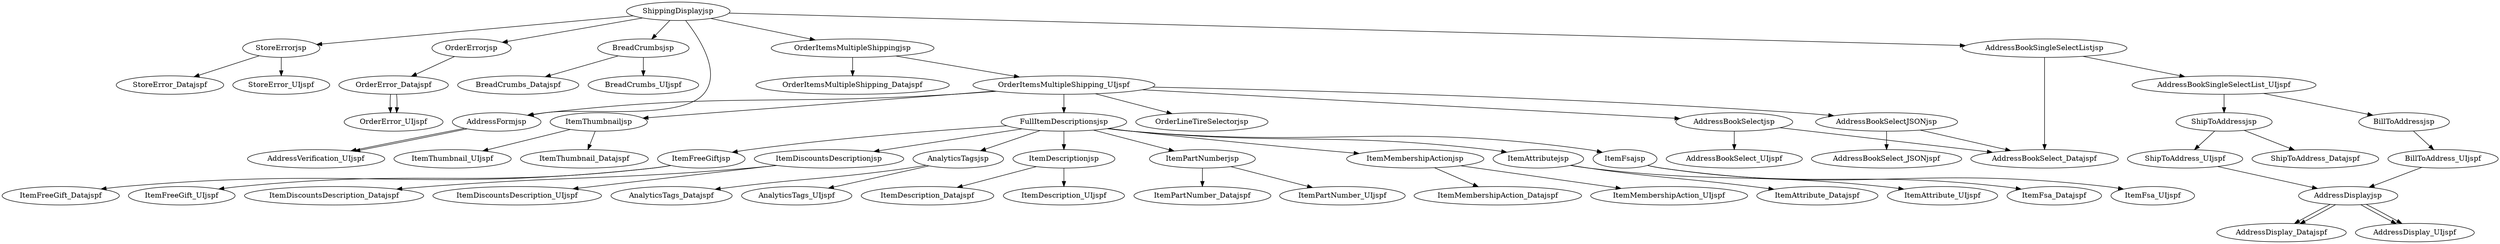 digraph rough {

	ShippingDisplayjsp -> StoreErrorjsp;
	StoreErrorjsp -> StoreError_Datajspf;
	StoreErrorjsp -> StoreError_UIjspf;
	ShippingDisplayjsp -> OrderErrorjsp;
	OrderErrorjsp -> OrderError_Datajspf;
	OrderError_Datajspf -> OrderError_UIjspf;
	OrderError_Datajspf -> OrderError_UIjspf;
	ShippingDisplayjsp -> BreadCrumbsjsp;
	BreadCrumbsjsp -> BreadCrumbs_Datajspf;
	BreadCrumbsjsp -> BreadCrumbs_UIjspf;
	ShippingDisplayjsp -> AddressFormjsp;
	AddressFormjsp -> AddressVerification_UIjspf;
	ShippingDisplayjsp -> AddressBookSingleSelectListjsp;
	AddressBookSingleSelectListjsp -> AddressBookSelect_Datajspf;
	AddressBookSingleSelectListjsp -> AddressBookSingleSelectList_UIjspf;
	AddressBookSingleSelectList_UIjspf -> ShipToAddressjsp;
	ShipToAddressjsp -> ShipToAddress_Datajspf;
	ShipToAddressjsp -> ShipToAddress_UIjspf;
	ShipToAddress_UIjspf -> AddressDisplayjsp;
	AddressDisplayjsp -> AddressDisplay_Datajspf;
	AddressDisplayjsp -> AddressDisplay_UIjspf;
	AddressBookSingleSelectList_UIjspf -> BillToAddressjsp;
	BillToAddressjsp -> BillToAddress_UIjspf;
	BillToAddress_UIjspf -> AddressDisplayjsp;
	AddressDisplayjsp -> AddressDisplay_Datajspf;
	AddressDisplayjsp -> AddressDisplay_UIjspf;
	ShippingDisplayjsp -> OrderItemsMultipleShippingjsp;
	OrderItemsMultipleShippingjsp -> OrderItemsMultipleShipping_Datajspf;
	OrderItemsMultipleShippingjsp -> OrderItemsMultipleShipping_UIjspf;
	OrderItemsMultipleShipping_UIjspf -> AddressBookSelectJSONjsp;
	AddressBookSelectJSONjsp -> AddressBookSelect_Datajspf;
	AddressBookSelectJSONjsp -> AddressBookSelect_JSONjspf;
	OrderItemsMultipleShipping_UIjspf -> AddressFormjsp;
	AddressFormjsp -> AddressVerification_UIjspf;
	OrderItemsMultipleShipping_UIjspf -> ItemThumbnailjsp;
	ItemThumbnailjsp -> ItemThumbnail_Datajspf;
	ItemThumbnailjsp -> ItemThumbnail_UIjspf;
	OrderItemsMultipleShipping_UIjspf -> FullItemDescriptionsjsp;
	FullItemDescriptionsjsp -> ItemDescriptionjsp;
	ItemDescriptionjsp -> ItemDescription_Datajspf;
	ItemDescriptionjsp -> ItemDescription_UIjspf;
	FullItemDescriptionsjsp -> ItemPartNumberjsp;
	ItemPartNumberjsp -> ItemPartNumber_Datajspf;
	ItemPartNumberjsp -> ItemPartNumber_UIjspf;
	FullItemDescriptionsjsp -> ItemMembershipActionjsp;
	ItemMembershipActionjsp -> ItemMembershipAction_Datajspf;
	ItemMembershipActionjsp -> ItemMembershipAction_UIjspf;
	FullItemDescriptionsjsp -> ItemAttributejsp;
	ItemAttributejsp -> ItemAttribute_Datajspf;
	ItemAttributejsp -> ItemAttribute_UIjspf;
	FullItemDescriptionsjsp -> ItemFsajsp;
	ItemFsajsp -> ItemFsa_Datajspf;
	ItemFsajsp -> ItemFsa_UIjspf;
	FullItemDescriptionsjsp -> ItemFreeGiftjsp;
	ItemFreeGiftjsp -> ItemFreeGift_Datajspf;
	ItemFreeGiftjsp -> ItemFreeGift_UIjspf;
	FullItemDescriptionsjsp -> ItemDiscountsDescriptionjsp;
	ItemDiscountsDescriptionjsp -> ItemDiscountsDescription_Datajspf;
	ItemDiscountsDescriptionjsp -> ItemDiscountsDescription_UIjspf;
	FullItemDescriptionsjsp -> AnalyticsTagsjsp;
	AnalyticsTagsjsp -> AnalyticsTags_Datajspf;
	AnalyticsTagsjsp -> AnalyticsTags_UIjspf;
	OrderItemsMultipleShipping_UIjspf -> AddressBookSelectjsp;
	AddressBookSelectjsp -> AddressBookSelect_Datajspf;
	AddressBookSelectjsp -> AddressBookSelect_UIjspf;
	OrderItemsMultipleShipping_UIjspf -> OrderLineTireSelectorjsp;

}
